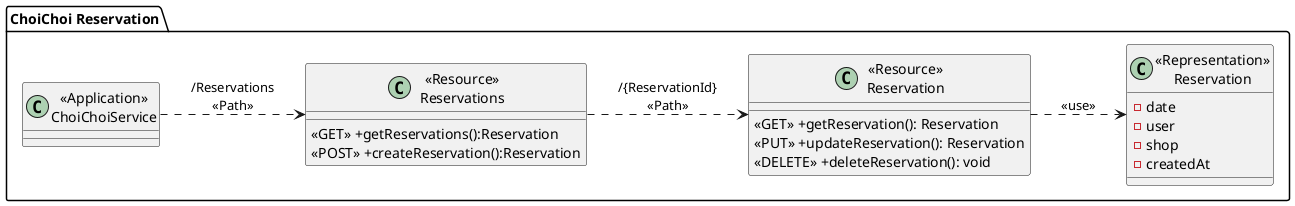 @startuml
left to right direction
package "ChoiChoi Reservation"{
    class "<<Application>>\nChoiChoiService" as ChoiChoiService{}

    class "<<Resource>>\nReservations" as ResourceReservations{
        <<GET>> +getReservations():Reservation
        <<POST>> +createReservation():Reservation
    }

    class "<<Resource>>\nReservation" as ResourceReservation {
        <<GET>> +getReservation(): Reservation
        <<PUT>> +updateReservation(): Reservation
        <<DELETE>> +deleteReservation(): void
    }

    class "<<Representation>>\nReservation" as RepresentationReservation {
        -date
        -user
        -shop
        -createdAt
    }

}

ChoiChoiService ..> ResourceReservations:"/Reservations\n<<Path>>"
ResourceReservations ..> ResourceReservation: "/{ReservationId}\n<<Path>>"
ResourceReservation ..> RepresentationReservation: "<<use>>"



@enduml